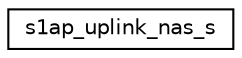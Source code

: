 digraph "Graphical Class Hierarchy"
{
 // LATEX_PDF_SIZE
  edge [fontname="Helvetica",fontsize="10",labelfontname="Helvetica",labelfontsize="10"];
  node [fontname="Helvetica",fontsize="10",shape=record];
  rankdir="LR";
  Node0 [label="s1ap_uplink_nas_s",height=0.2,width=0.4,color="black", fillcolor="white", style="filled",URL="$structs1ap__uplink__nas__s.html",tooltip=" "];
}
